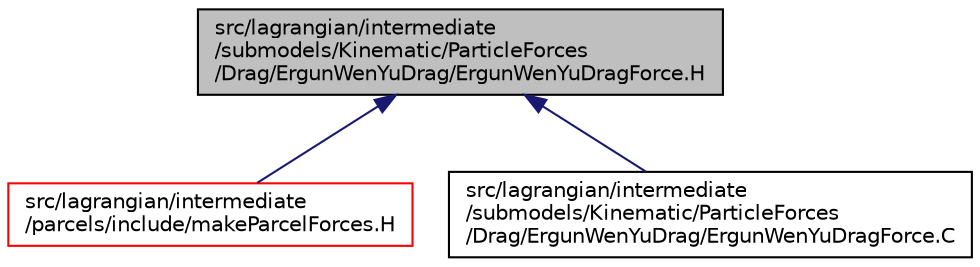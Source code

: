 digraph "src/lagrangian/intermediate/submodels/Kinematic/ParticleForces/Drag/ErgunWenYuDrag/ErgunWenYuDragForce.H"
{
  bgcolor="transparent";
  edge [fontname="Helvetica",fontsize="10",labelfontname="Helvetica",labelfontsize="10"];
  node [fontname="Helvetica",fontsize="10",shape=record];
  Node287 [label="src/lagrangian/intermediate\l/submodels/Kinematic/ParticleForces\l/Drag/ErgunWenYuDrag/ErgunWenYuDragForce.H",height=0.2,width=0.4,color="black", fillcolor="grey75", style="filled", fontcolor="black"];
  Node287 -> Node288 [dir="back",color="midnightblue",fontsize="10",style="solid",fontname="Helvetica"];
  Node288 [label="src/lagrangian/intermediate\l/parcels/include/makeParcelForces.H",height=0.2,width=0.4,color="red",URL="$a06020.html"];
  Node287 -> Node292 [dir="back",color="midnightblue",fontsize="10",style="solid",fontname="Helvetica"];
  Node292 [label="src/lagrangian/intermediate\l/submodels/Kinematic/ParticleForces\l/Drag/ErgunWenYuDrag/ErgunWenYuDragForce.C",height=0.2,width=0.4,color="black",URL="$a06491.html"];
}
